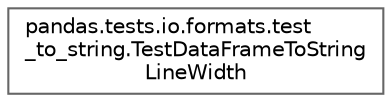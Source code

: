 digraph "Graphical Class Hierarchy"
{
 // LATEX_PDF_SIZE
  bgcolor="transparent";
  edge [fontname=Helvetica,fontsize=10,labelfontname=Helvetica,labelfontsize=10];
  node [fontname=Helvetica,fontsize=10,shape=box,height=0.2,width=0.4];
  rankdir="LR";
  Node0 [id="Node000000",label="pandas.tests.io.formats.test\l_to_string.TestDataFrameToString\lLineWidth",height=0.2,width=0.4,color="grey40", fillcolor="white", style="filled",URL="$d0/d5d/classpandas_1_1tests_1_1io_1_1formats_1_1test__to__string_1_1TestDataFrameToStringLineWidth.html",tooltip=" "];
}
